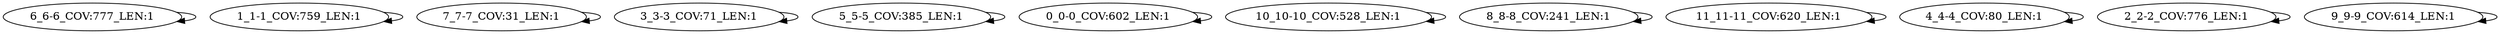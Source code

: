 digraph G {
    "6_6-6_COV:777_LEN:1" -> "6_6-6_COV:777_LEN:1";
    "1_1-1_COV:759_LEN:1" -> "1_1-1_COV:759_LEN:1";
    "7_7-7_COV:31_LEN:1" -> "7_7-7_COV:31_LEN:1";
    "3_3-3_COV:71_LEN:1" -> "3_3-3_COV:71_LEN:1";
    "5_5-5_COV:385_LEN:1" -> "5_5-5_COV:385_LEN:1";
    "0_0-0_COV:602_LEN:1" -> "0_0-0_COV:602_LEN:1";
    "10_10-10_COV:528_LEN:1" -> "10_10-10_COV:528_LEN:1";
    "8_8-8_COV:241_LEN:1" -> "8_8-8_COV:241_LEN:1";
    "11_11-11_COV:620_LEN:1" -> "11_11-11_COV:620_LEN:1";
    "4_4-4_COV:80_LEN:1" -> "4_4-4_COV:80_LEN:1";
    "2_2-2_COV:776_LEN:1" -> "2_2-2_COV:776_LEN:1";
    "9_9-9_COV:614_LEN:1" -> "9_9-9_COV:614_LEN:1";
}
